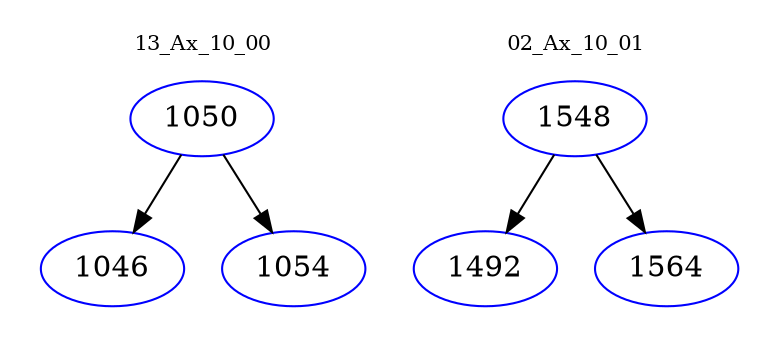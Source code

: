 digraph{
subgraph cluster_0 {
color = white
label = "13_Ax_10_00";
fontsize=10;
T0_1050 [label="1050", color="blue"]
T0_1050 -> T0_1046 [color="black"]
T0_1046 [label="1046", color="blue"]
T0_1050 -> T0_1054 [color="black"]
T0_1054 [label="1054", color="blue"]
}
subgraph cluster_1 {
color = white
label = "02_Ax_10_01";
fontsize=10;
T1_1548 [label="1548", color="blue"]
T1_1548 -> T1_1492 [color="black"]
T1_1492 [label="1492", color="blue"]
T1_1548 -> T1_1564 [color="black"]
T1_1564 [label="1564", color="blue"]
}
}
